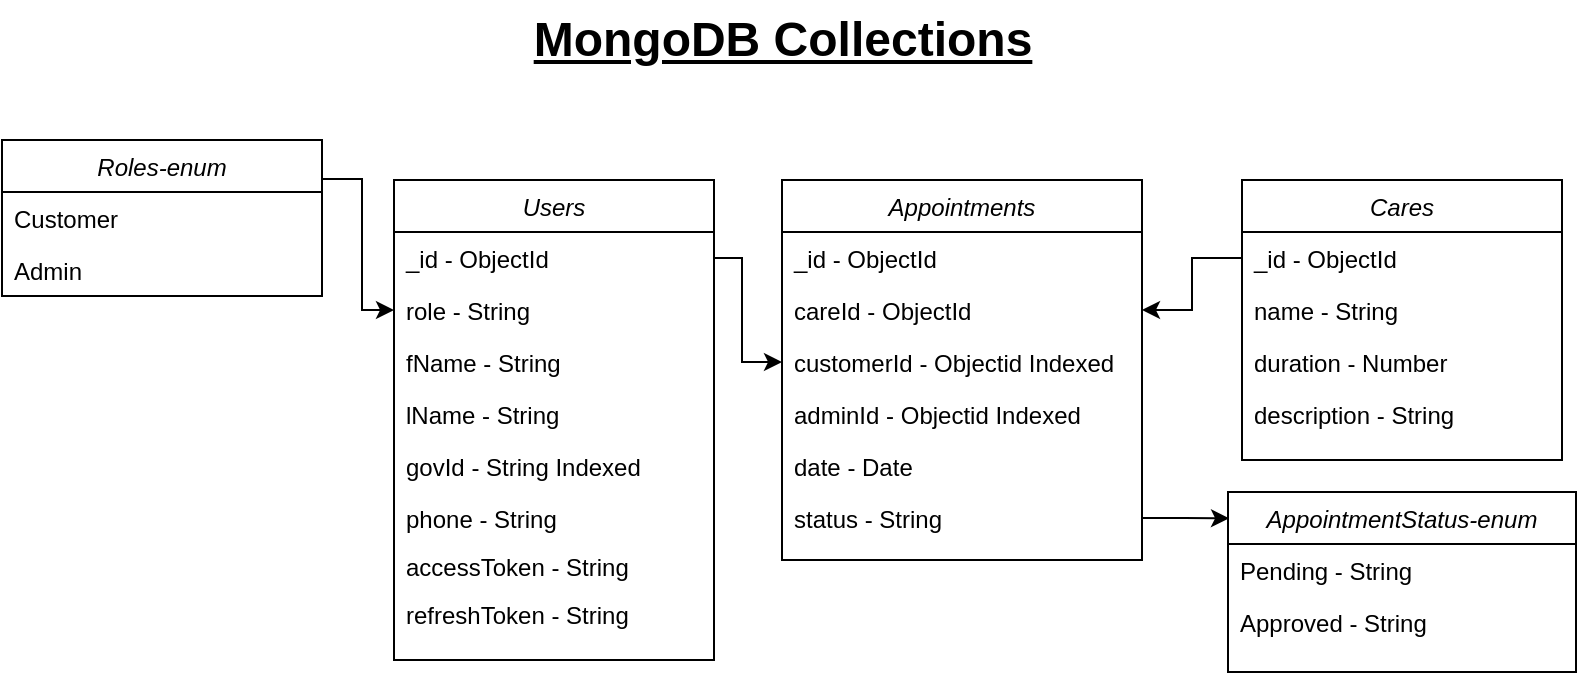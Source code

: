 <mxfile version="24.2.5" type="device">
  <diagram id="C5RBs43oDa-KdzZeNtuy" name="Page-1">
    <mxGraphModel dx="1194" dy="587" grid="1" gridSize="10" guides="1" tooltips="1" connect="1" arrows="1" fold="1" page="1" pageScale="1" pageWidth="827" pageHeight="1169" math="0" shadow="0">
      <root>
        <mxCell id="WIyWlLk6GJQsqaUBKTNV-0" />
        <mxCell id="WIyWlLk6GJQsqaUBKTNV-1" parent="WIyWlLk6GJQsqaUBKTNV-0" />
        <mxCell id="zkfFHV4jXpPFQw0GAbJ--0" value="Users" style="swimlane;fontStyle=2;align=center;verticalAlign=top;childLayout=stackLayout;horizontal=1;startSize=26;horizontalStack=0;resizeParent=1;resizeLast=0;collapsible=1;marginBottom=0;rounded=0;shadow=0;strokeWidth=1;" parent="WIyWlLk6GJQsqaUBKTNV-1" vertex="1">
          <mxGeometry x="220" y="110" width="160" height="240" as="geometry">
            <mxRectangle x="210" y="30" width="160" height="26" as="alternateBounds" />
          </mxGeometry>
        </mxCell>
        <mxCell id="5wMddh9WcsArXUHhFbr--5" value="_id - ObjectId" style="text;align=left;verticalAlign=top;spacingLeft=4;spacingRight=4;overflow=hidden;rotatable=0;points=[[0,0.5],[1,0.5]];portConstraint=eastwest;" parent="zkfFHV4jXpPFQw0GAbJ--0" vertex="1">
          <mxGeometry y="26" width="160" height="26" as="geometry" />
        </mxCell>
        <mxCell id="5wMddh9WcsArXUHhFbr--6" value="role - String" style="text;align=left;verticalAlign=top;spacingLeft=4;spacingRight=4;overflow=hidden;rotatable=0;points=[[0,0.5],[1,0.5]];portConstraint=eastwest;rounded=0;shadow=0;html=0;" parent="zkfFHV4jXpPFQw0GAbJ--0" vertex="1">
          <mxGeometry y="52" width="160" height="26" as="geometry" />
        </mxCell>
        <mxCell id="zkfFHV4jXpPFQw0GAbJ--1" value="fName - String" style="text;align=left;verticalAlign=top;spacingLeft=4;spacingRight=4;overflow=hidden;rotatable=0;points=[[0,0.5],[1,0.5]];portConstraint=eastwest;" parent="zkfFHV4jXpPFQw0GAbJ--0" vertex="1">
          <mxGeometry y="78" width="160" height="26" as="geometry" />
        </mxCell>
        <mxCell id="zkfFHV4jXpPFQw0GAbJ--2" value="lName - String" style="text;align=left;verticalAlign=top;spacingLeft=4;spacingRight=4;overflow=hidden;rotatable=0;points=[[0,0.5],[1,0.5]];portConstraint=eastwest;rounded=0;shadow=0;html=0;" parent="zkfFHV4jXpPFQw0GAbJ--0" vertex="1">
          <mxGeometry y="104" width="160" height="26" as="geometry" />
        </mxCell>
        <mxCell id="5wMddh9WcsArXUHhFbr--1" value="govId - String Indexed" style="text;align=left;verticalAlign=top;spacingLeft=4;spacingRight=4;overflow=hidden;rotatable=0;points=[[0,0.5],[1,0.5]];portConstraint=eastwest;rounded=0;shadow=0;html=0;" parent="zkfFHV4jXpPFQw0GAbJ--0" vertex="1">
          <mxGeometry y="130" width="160" height="26" as="geometry" />
        </mxCell>
        <mxCell id="5wMddh9WcsArXUHhFbr--2" value="phone - String" style="text;align=left;verticalAlign=top;spacingLeft=4;spacingRight=4;overflow=hidden;rotatable=0;points=[[0,0.5],[1,0.5]];portConstraint=eastwest;rounded=0;shadow=0;html=0;" parent="zkfFHV4jXpPFQw0GAbJ--0" vertex="1">
          <mxGeometry y="156" width="160" height="24" as="geometry" />
        </mxCell>
        <mxCell id="L3fujQG92cYVwCA-_kUT-23" value="accessToken - String" style="text;align=left;verticalAlign=top;spacingLeft=4;spacingRight=4;overflow=hidden;rotatable=0;points=[[0,0.5],[1,0.5]];portConstraint=eastwest;rounded=0;shadow=0;html=0;" parent="zkfFHV4jXpPFQw0GAbJ--0" vertex="1">
          <mxGeometry y="180" width="160" height="24" as="geometry" />
        </mxCell>
        <mxCell id="L3fujQG92cYVwCA-_kUT-24" value="refreshToken - String" style="text;align=left;verticalAlign=top;spacingLeft=4;spacingRight=4;overflow=hidden;rotatable=0;points=[[0,0.5],[1,0.5]];portConstraint=eastwest;rounded=0;shadow=0;html=0;" parent="zkfFHV4jXpPFQw0GAbJ--0" vertex="1">
          <mxGeometry y="204" width="160" height="24" as="geometry" />
        </mxCell>
        <mxCell id="5wMddh9WcsArXUHhFbr--19" style="edgeStyle=orthogonalEdgeStyle;rounded=0;orthogonalLoop=1;jettySize=auto;html=1;exitX=1;exitY=0.25;exitDx=0;exitDy=0;entryX=0;entryY=0.5;entryDx=0;entryDy=0;" parent="WIyWlLk6GJQsqaUBKTNV-1" source="5wMddh9WcsArXUHhFbr--7" target="5wMddh9WcsArXUHhFbr--6" edge="1">
          <mxGeometry relative="1" as="geometry" />
        </mxCell>
        <mxCell id="5wMddh9WcsArXUHhFbr--7" value="Roles-enum" style="swimlane;fontStyle=2;align=center;verticalAlign=top;childLayout=stackLayout;horizontal=1;startSize=26;horizontalStack=0;resizeParent=1;resizeLast=0;collapsible=1;marginBottom=0;rounded=0;shadow=0;strokeWidth=1;" parent="WIyWlLk6GJQsqaUBKTNV-1" vertex="1">
          <mxGeometry x="24" y="90" width="160" height="78" as="geometry">
            <mxRectangle x="230" y="140" width="160" height="26" as="alternateBounds" />
          </mxGeometry>
        </mxCell>
        <mxCell id="5wMddh9WcsArXUHhFbr--8" value="Customer" style="text;align=left;verticalAlign=top;spacingLeft=4;spacingRight=4;overflow=hidden;rotatable=0;points=[[0,0.5],[1,0.5]];portConstraint=eastwest;" parent="5wMddh9WcsArXUHhFbr--7" vertex="1">
          <mxGeometry y="26" width="160" height="26" as="geometry" />
        </mxCell>
        <mxCell id="5wMddh9WcsArXUHhFbr--17" value="Admin" style="text;align=left;verticalAlign=top;spacingLeft=4;spacingRight=4;overflow=hidden;rotatable=0;points=[[0,0.5],[1,0.5]];portConstraint=eastwest;" parent="5wMddh9WcsArXUHhFbr--7" vertex="1">
          <mxGeometry y="52" width="160" height="26" as="geometry" />
        </mxCell>
        <mxCell id="L3fujQG92cYVwCA-_kUT-0" value="Cares" style="swimlane;fontStyle=2;align=center;verticalAlign=top;childLayout=stackLayout;horizontal=1;startSize=26;horizontalStack=0;resizeParent=1;resizeLast=0;collapsible=1;marginBottom=0;rounded=0;shadow=0;strokeWidth=1;" parent="WIyWlLk6GJQsqaUBKTNV-1" vertex="1">
          <mxGeometry x="644" y="110" width="160" height="140" as="geometry">
            <mxRectangle x="210" y="30" width="160" height="26" as="alternateBounds" />
          </mxGeometry>
        </mxCell>
        <mxCell id="L3fujQG92cYVwCA-_kUT-1" value="_id - ObjectId" style="text;align=left;verticalAlign=top;spacingLeft=4;spacingRight=4;overflow=hidden;rotatable=0;points=[[0,0.5],[1,0.5]];portConstraint=eastwest;" parent="L3fujQG92cYVwCA-_kUT-0" vertex="1">
          <mxGeometry y="26" width="160" height="26" as="geometry" />
        </mxCell>
        <mxCell id="L3fujQG92cYVwCA-_kUT-2" value="name - String" style="text;align=left;verticalAlign=top;spacingLeft=4;spacingRight=4;overflow=hidden;rotatable=0;points=[[0,0.5],[1,0.5]];portConstraint=eastwest;rounded=0;shadow=0;html=0;" parent="L3fujQG92cYVwCA-_kUT-0" vertex="1">
          <mxGeometry y="52" width="160" height="26" as="geometry" />
        </mxCell>
        <mxCell id="L3fujQG92cYVwCA-_kUT-3" value="duration - Number" style="text;align=left;verticalAlign=top;spacingLeft=4;spacingRight=4;overflow=hidden;rotatable=0;points=[[0,0.5],[1,0.5]];portConstraint=eastwest;" parent="L3fujQG92cYVwCA-_kUT-0" vertex="1">
          <mxGeometry y="78" width="160" height="26" as="geometry" />
        </mxCell>
        <mxCell id="L3fujQG92cYVwCA-_kUT-4" value="description - String" style="text;align=left;verticalAlign=top;spacingLeft=4;spacingRight=4;overflow=hidden;rotatable=0;points=[[0,0.5],[1,0.5]];portConstraint=eastwest;rounded=0;shadow=0;html=0;" parent="L3fujQG92cYVwCA-_kUT-0" vertex="1">
          <mxGeometry y="104" width="160" height="36" as="geometry" />
        </mxCell>
        <mxCell id="L3fujQG92cYVwCA-_kUT-7" value="Appointments" style="swimlane;fontStyle=2;align=center;verticalAlign=top;childLayout=stackLayout;horizontal=1;startSize=26;horizontalStack=0;resizeParent=1;resizeLast=0;collapsible=1;marginBottom=0;rounded=0;shadow=0;strokeWidth=1;" parent="WIyWlLk6GJQsqaUBKTNV-1" vertex="1">
          <mxGeometry x="414" y="110" width="180" height="190" as="geometry">
            <mxRectangle x="210" y="30" width="160" height="26" as="alternateBounds" />
          </mxGeometry>
        </mxCell>
        <mxCell id="L3fujQG92cYVwCA-_kUT-8" value="_id - ObjectId" style="text;align=left;verticalAlign=top;spacingLeft=4;spacingRight=4;overflow=hidden;rotatable=0;points=[[0,0.5],[1,0.5]];portConstraint=eastwest;" parent="L3fujQG92cYVwCA-_kUT-7" vertex="1">
          <mxGeometry y="26" width="180" height="26" as="geometry" />
        </mxCell>
        <mxCell id="L3fujQG92cYVwCA-_kUT-9" value="careId - ObjectId" style="text;align=left;verticalAlign=top;spacingLeft=4;spacingRight=4;overflow=hidden;rotatable=0;points=[[0,0.5],[1,0.5]];portConstraint=eastwest;rounded=0;shadow=0;html=0;" parent="L3fujQG92cYVwCA-_kUT-7" vertex="1">
          <mxGeometry y="52" width="180" height="26" as="geometry" />
        </mxCell>
        <mxCell id="L3fujQG92cYVwCA-_kUT-10" value="customerId - Objectid Indexed" style="text;align=left;verticalAlign=top;spacingLeft=4;spacingRight=4;overflow=hidden;rotatable=0;points=[[0,0.5],[1,0.5]];portConstraint=eastwest;" parent="L3fujQG92cYVwCA-_kUT-7" vertex="1">
          <mxGeometry y="78" width="180" height="26" as="geometry" />
        </mxCell>
        <mxCell id="L3fujQG92cYVwCA-_kUT-18" value="adminId - Objectid Indexed" style="text;align=left;verticalAlign=top;spacingLeft=4;spacingRight=4;overflow=hidden;rotatable=0;points=[[0,0.5],[1,0.5]];portConstraint=eastwest;rounded=0;shadow=0;html=0;" parent="L3fujQG92cYVwCA-_kUT-7" vertex="1">
          <mxGeometry y="104" width="180" height="26" as="geometry" />
        </mxCell>
        <mxCell id="L3fujQG92cYVwCA-_kUT-11" value="date - Date" style="text;align=left;verticalAlign=top;spacingLeft=4;spacingRight=4;overflow=hidden;rotatable=0;points=[[0,0.5],[1,0.5]];portConstraint=eastwest;rounded=0;shadow=0;html=0;" parent="L3fujQG92cYVwCA-_kUT-7" vertex="1">
          <mxGeometry y="130" width="180" height="26" as="geometry" />
        </mxCell>
        <mxCell id="qCU7B_xJwH3yu_bluKCS-0" value="status - String" style="text;align=left;verticalAlign=top;spacingLeft=4;spacingRight=4;overflow=hidden;rotatable=0;points=[[0,0.5],[1,0.5]];portConstraint=eastwest;rounded=0;shadow=0;html=0;" parent="L3fujQG92cYVwCA-_kUT-7" vertex="1">
          <mxGeometry y="156" width="180" height="26" as="geometry" />
        </mxCell>
        <mxCell id="L3fujQG92cYVwCA-_kUT-13" style="edgeStyle=orthogonalEdgeStyle;rounded=0;orthogonalLoop=1;jettySize=auto;html=1;entryX=0;entryY=0.5;entryDx=0;entryDy=0;" parent="WIyWlLk6GJQsqaUBKTNV-1" source="5wMddh9WcsArXUHhFbr--5" target="L3fujQG92cYVwCA-_kUT-10" edge="1">
          <mxGeometry relative="1" as="geometry">
            <Array as="points">
              <mxPoint x="394" y="149" />
              <mxPoint x="394" y="201" />
            </Array>
          </mxGeometry>
        </mxCell>
        <mxCell id="L3fujQG92cYVwCA-_kUT-14" style="edgeStyle=orthogonalEdgeStyle;rounded=0;orthogonalLoop=1;jettySize=auto;html=1;entryX=1;entryY=0.5;entryDx=0;entryDy=0;" parent="WIyWlLk6GJQsqaUBKTNV-1" source="L3fujQG92cYVwCA-_kUT-1" target="L3fujQG92cYVwCA-_kUT-9" edge="1">
          <mxGeometry relative="1" as="geometry" />
        </mxCell>
        <mxCell id="L3fujQG92cYVwCA-_kUT-17" value="MongoDB Collections" style="text;strokeColor=none;fillColor=none;html=1;fontSize=24;fontStyle=5;verticalAlign=middle;align=center;" parent="WIyWlLk6GJQsqaUBKTNV-1" vertex="1">
          <mxGeometry x="269" y="20" width="290" height="40" as="geometry" />
        </mxCell>
        <mxCell id="qCU7B_xJwH3yu_bluKCS-1" value="AppointmentStatus-enum" style="swimlane;fontStyle=2;align=center;verticalAlign=top;childLayout=stackLayout;horizontal=1;startSize=26;horizontalStack=0;resizeParent=1;resizeLast=0;collapsible=1;marginBottom=0;rounded=0;shadow=0;strokeWidth=1;" parent="WIyWlLk6GJQsqaUBKTNV-1" vertex="1">
          <mxGeometry x="637" y="266" width="174" height="90" as="geometry">
            <mxRectangle x="210" y="30" width="160" height="26" as="alternateBounds" />
          </mxGeometry>
        </mxCell>
        <mxCell id="qCU7B_xJwH3yu_bluKCS-2" value="Pending - String" style="text;align=left;verticalAlign=top;spacingLeft=4;spacingRight=4;overflow=hidden;rotatable=0;points=[[0,0.5],[1,0.5]];portConstraint=eastwest;" parent="qCU7B_xJwH3yu_bluKCS-1" vertex="1">
          <mxGeometry y="26" width="174" height="26" as="geometry" />
        </mxCell>
        <mxCell id="qCU7B_xJwH3yu_bluKCS-6" value="Approved - String" style="text;align=left;verticalAlign=top;spacingLeft=4;spacingRight=4;overflow=hidden;rotatable=0;points=[[0,0.5],[1,0.5]];portConstraint=eastwest;" parent="qCU7B_xJwH3yu_bluKCS-1" vertex="1">
          <mxGeometry y="52" width="174" height="26" as="geometry" />
        </mxCell>
        <mxCell id="qCU7B_xJwH3yu_bluKCS-8" style="edgeStyle=orthogonalEdgeStyle;rounded=0;orthogonalLoop=1;jettySize=auto;html=1;entryX=0.003;entryY=0.146;entryDx=0;entryDy=0;entryPerimeter=0;" parent="WIyWlLk6GJQsqaUBKTNV-1" source="qCU7B_xJwH3yu_bluKCS-0" target="qCU7B_xJwH3yu_bluKCS-1" edge="1">
          <mxGeometry relative="1" as="geometry" />
        </mxCell>
      </root>
    </mxGraphModel>
  </diagram>
</mxfile>
